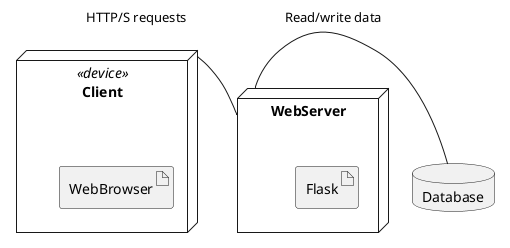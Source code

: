 @startuml

node Client <<device>> {
    artifact WebBrowser
}

node WebServer {
    artifact Flask
}

database Database

Client -right- WebServer : HTTP/S requests
WebServer -right- Database : Read/write data

@enduml